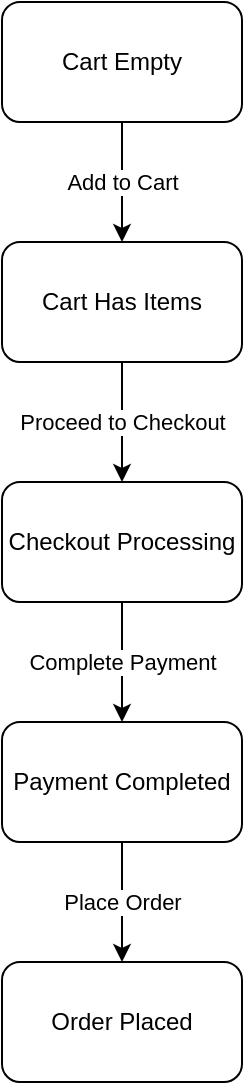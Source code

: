<?xml version="1.0" encoding="UTF-8"?>
<mxfile version="14.6.9">
    <diagram id="cart-order-flow" name="Cart Order Flow">
        <mxGraphModel dx="1422" dy="798" grid="1" gridSize="10" guides="1" tooltips="1" connect="1" arrows="1" fold="1" page="1" pageScale="1" pageWidth="850" pageHeight="1100">
            <root>
                <mxCell id="0"/>
                <mxCell id="1" parent="0"/>
                
                <!-- Các trạng thái của giỏ hàng -->
                <mxCell id="cart_empty" value="Cart Empty" style="rounded=1;whiteSpace=wrap;html=1;" vertex="1" parent="1">
                    <mxGeometry x="340" y="80" width="120" height="60" as="geometry"/>
                </mxCell>
                
                <mxCell id="cart_has_items" value="Cart Has Items" style="rounded=1;whiteSpace=wrap;html=1;" vertex="1" parent="1">
                    <mxGeometry x="340" y="200" width="120" height="60" as="geometry"/>
                </mxCell>
                
                <mxCell id="checkout_processing" value="Checkout Processing" style="rounded=1;whiteSpace=wrap;html=1;" vertex="1" parent="1">
                    <mxGeometry x="340" y="320" width="120" height="60" as="geometry"/>
                </mxCell>
                
                <mxCell id="payment_completed" value="Payment Completed" style="rounded=1;whiteSpace=wrap;html=1;" vertex="1" parent="1">
                    <mxGeometry x="340" y="440" width="120" height="60" as="geometry"/>
                </mxCell>
                
                <mxCell id="order_placed" value="Order Placed" style="rounded=1;whiteSpace=wrap;html=1;" vertex="1" parent="1">
                    <mxGeometry x="340" y="560" width="120" height="60" as="geometry"/>
                </mxCell>
                
                <!-- Các đường chuyển trạng thái -->
                <mxCell id="add_to_cart" value="Add to Cart" style="edgeStyle=orthogonalEdgeStyle;rounded=0;orthogonalLoop=1;jettySize=auto;html=1;" edge="1" parent="1" source="cart_empty" target="cart_has_items">
                    <mxGeometry relative="1" as="geometry"/>
                </mxCell>
                
                <mxCell id="proceed_to_checkout" value="Proceed to Checkout" style="edgeStyle=orthogonalEdgeStyle;rounded=0;orthogonalLoop=1;jettySize=auto;html=1;" edge="1" parent="1" source="cart_has_items" target="checkout_processing">
                    <mxGeometry relative="1" as="geometry"/>
                </mxCell>
                
                <mxCell id="complete_payment" value="Complete Payment" style="edgeStyle=orthogonalEdgeStyle;rounded=0;orthogonalLoop=1;jettySize=auto;html=1;" edge="1" parent="1" source="checkout_processing" target="payment_completed">
                    <mxGeometry relative="1" as="geometry"/>
                </mxCell>
                
                <mxCell id="place_order" value="Place Order" style="edgeStyle=orthogonalEdgeStyle;rounded=0;orthogonalLoop=1;jettySize=auto;html=1;" edge="1" parent="1" source="payment_completed" target="order_placed">
                    <mxGeometry relative="1" as="geometry"/>
                </mxCell>
            </root>
        </mxGraphModel>
    </diagram>
</mxfile>